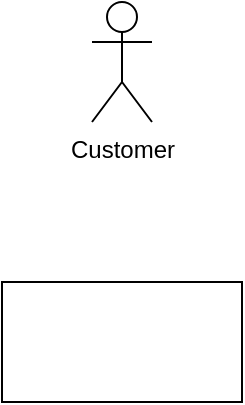<mxfile version="13.8.1" type="github">
  <diagram name="Page-1" id="929967ad-93f9-6ef4-fab6-5d389245f69c">
    <mxGraphModel dx="786" dy="523" grid="1" gridSize="10" guides="1" tooltips="1" connect="1" arrows="1" fold="1" page="1" pageScale="1.5" pageWidth="1169" pageHeight="826" background="none" math="0" shadow="0">
      <root>
        <mxCell id="0" style=";html=1;" />
        <mxCell id="1" style=";html=1;" parent="0" />
        <mxCell id="W78j_bCvdu6Kjm0QDKxR-1" value="Customer" style="shape=umlActor;html=1;verticalLabelPosition=bottom;verticalAlign=top;align=center;" vertex="1" parent="1">
          <mxGeometry x="170" y="190" width="30" height="60" as="geometry" />
        </mxCell>
        <mxCell id="W78j_bCvdu6Kjm0QDKxR-2" value="" style="whiteSpace=wrap;html=1;verticalAlign=top;" vertex="1" parent="1">
          <mxGeometry x="125" y="330" width="120" height="60" as="geometry" />
        </mxCell>
      </root>
    </mxGraphModel>
  </diagram>
</mxfile>
